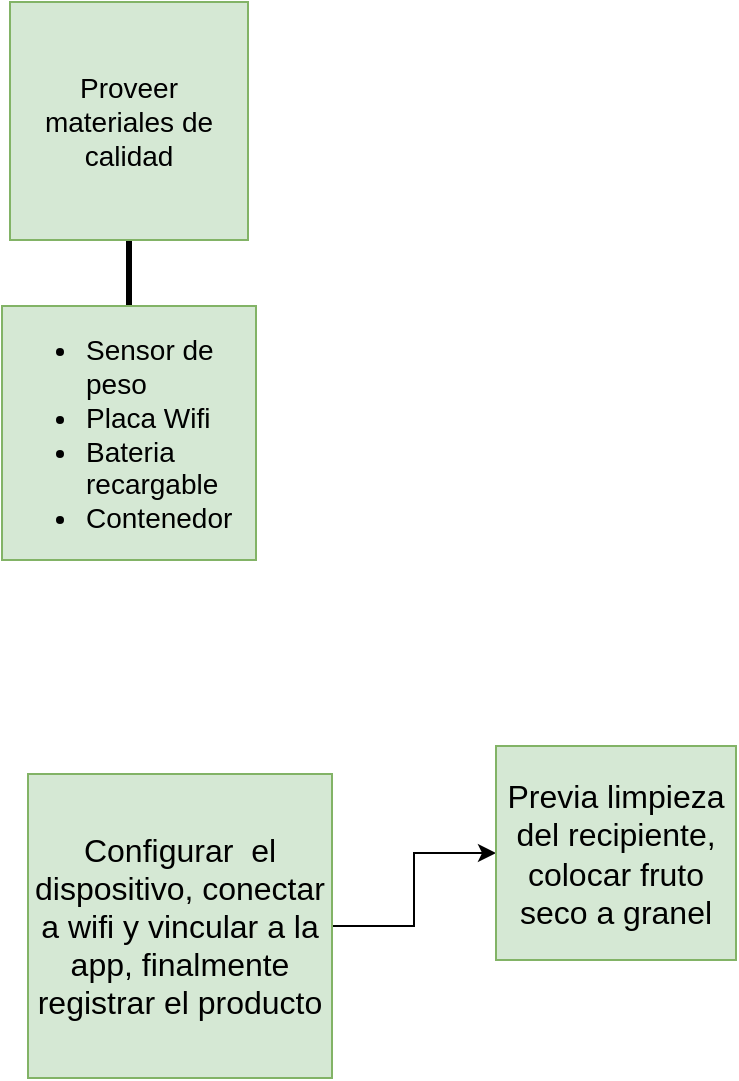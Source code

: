 <mxfile version="26.2.14">
  <diagram name="Página-1" id="1X0_Ec793GvwDymV32Ux">
    <mxGraphModel dx="1246" dy="627" grid="0" gridSize="10" guides="1" tooltips="1" connect="1" arrows="1" fold="1" page="1" pageScale="1" pageWidth="827" pageHeight="1169" math="0" shadow="0">
      <root>
        <mxCell id="0" />
        <mxCell id="1" parent="0" />
        <mxCell id="ovzpAfmYLOpZnLP-KOeR-3" value="" style="edgeStyle=orthogonalEdgeStyle;rounded=0;orthogonalLoop=1;jettySize=auto;html=1;endArrow=none;startFill=0;strokeWidth=3;" edge="1" parent="1" source="ovzpAfmYLOpZnLP-KOeR-1" target="ovzpAfmYLOpZnLP-KOeR-2">
          <mxGeometry relative="1" as="geometry" />
        </mxCell>
        <mxCell id="ovzpAfmYLOpZnLP-KOeR-1" value="&lt;font style=&quot;font-size: 14px;&quot;&gt;Proveer materiales de calidad&lt;/font&gt;" style="whiteSpace=wrap;html=1;aspect=fixed;fillColor=#d5e8d4;strokeColor=#82b366;fontFamily=Helvetica;" vertex="1" parent="1">
          <mxGeometry x="21" y="29" width="119" height="119" as="geometry" />
        </mxCell>
        <mxCell id="ovzpAfmYLOpZnLP-KOeR-2" value="&lt;ul&gt;&lt;li&gt;Sensor de peso&lt;/li&gt;&lt;li&gt;Placa Wifi&lt;/li&gt;&lt;li&gt;Bateria recargable&lt;/li&gt;&lt;li&gt;Contenedor&lt;/li&gt;&lt;/ul&gt;" style="whiteSpace=wrap;html=1;aspect=fixed;fillColor=#d5e8d4;strokeColor=#82b366;align=left;fontSize=14;fontFamily=Helvetica;" vertex="1" parent="1">
          <mxGeometry x="17" y="181" width="127" height="127" as="geometry" />
        </mxCell>
        <mxCell id="ovzpAfmYLOpZnLP-KOeR-6" value="" style="edgeStyle=orthogonalEdgeStyle;rounded=0;orthogonalLoop=1;jettySize=auto;html=1;" edge="1" parent="1" source="ovzpAfmYLOpZnLP-KOeR-4" target="ovzpAfmYLOpZnLP-KOeR-5">
          <mxGeometry relative="1" as="geometry" />
        </mxCell>
        <mxCell id="ovzpAfmYLOpZnLP-KOeR-4" value="Configurar&amp;nbsp; el dispositivo, conectar a wifi y vincular a la app, finalmente registrar el producto" style="whiteSpace=wrap;html=1;aspect=fixed;fillColor=#d5e8d4;strokeColor=#82b366;fontSize=16;fontFamily=Helvetica;" vertex="1" parent="1">
          <mxGeometry x="30" y="415" width="152" height="152" as="geometry" />
        </mxCell>
        <mxCell id="ovzpAfmYLOpZnLP-KOeR-5" value="Previa limpieza del recipiente, colocar fruto seco a granel" style="whiteSpace=wrap;html=1;fontSize=16;fillColor=#d5e8d4;strokeColor=#82b366;" vertex="1" parent="1">
          <mxGeometry x="264" y="401" width="120" height="107" as="geometry" />
        </mxCell>
      </root>
    </mxGraphModel>
  </diagram>
</mxfile>
